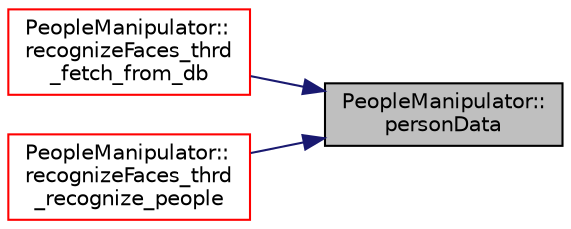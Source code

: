 digraph "PeopleManipulator::personData"
{
 // LATEX_PDF_SIZE
  edge [fontname="Helvetica",fontsize="10",labelfontname="Helvetica",labelfontsize="10"];
  node [fontname="Helvetica",fontsize="10",shape=record];
  rankdir="RL";
  Node1 [label="PeopleManipulator::\lpersonData",height=0.2,width=0.4,color="black", fillcolor="grey75", style="filled", fontcolor="black",tooltip=" "];
  Node1 -> Node2 [dir="back",color="midnightblue",fontsize="10",style="solid",fontname="Helvetica"];
  Node2 [label="PeopleManipulator::\lrecognizeFaces_thrd\l_fetch_from_db",height=0.2,width=0.4,color="red", fillcolor="white", style="filled",URL="$class_people_manipulator.html#abf0e4169e8631f1c43b0e68869ded923",tooltip=" "];
  Node1 -> Node9 [dir="back",color="midnightblue",fontsize="10",style="solid",fontname="Helvetica"];
  Node9 [label="PeopleManipulator::\lrecognizeFaces_thrd\l_recognize_people",height=0.2,width=0.4,color="red", fillcolor="white", style="filled",URL="$class_people_manipulator.html#af15544de7783b84de8fe73074815da02",tooltip=" "];
}
